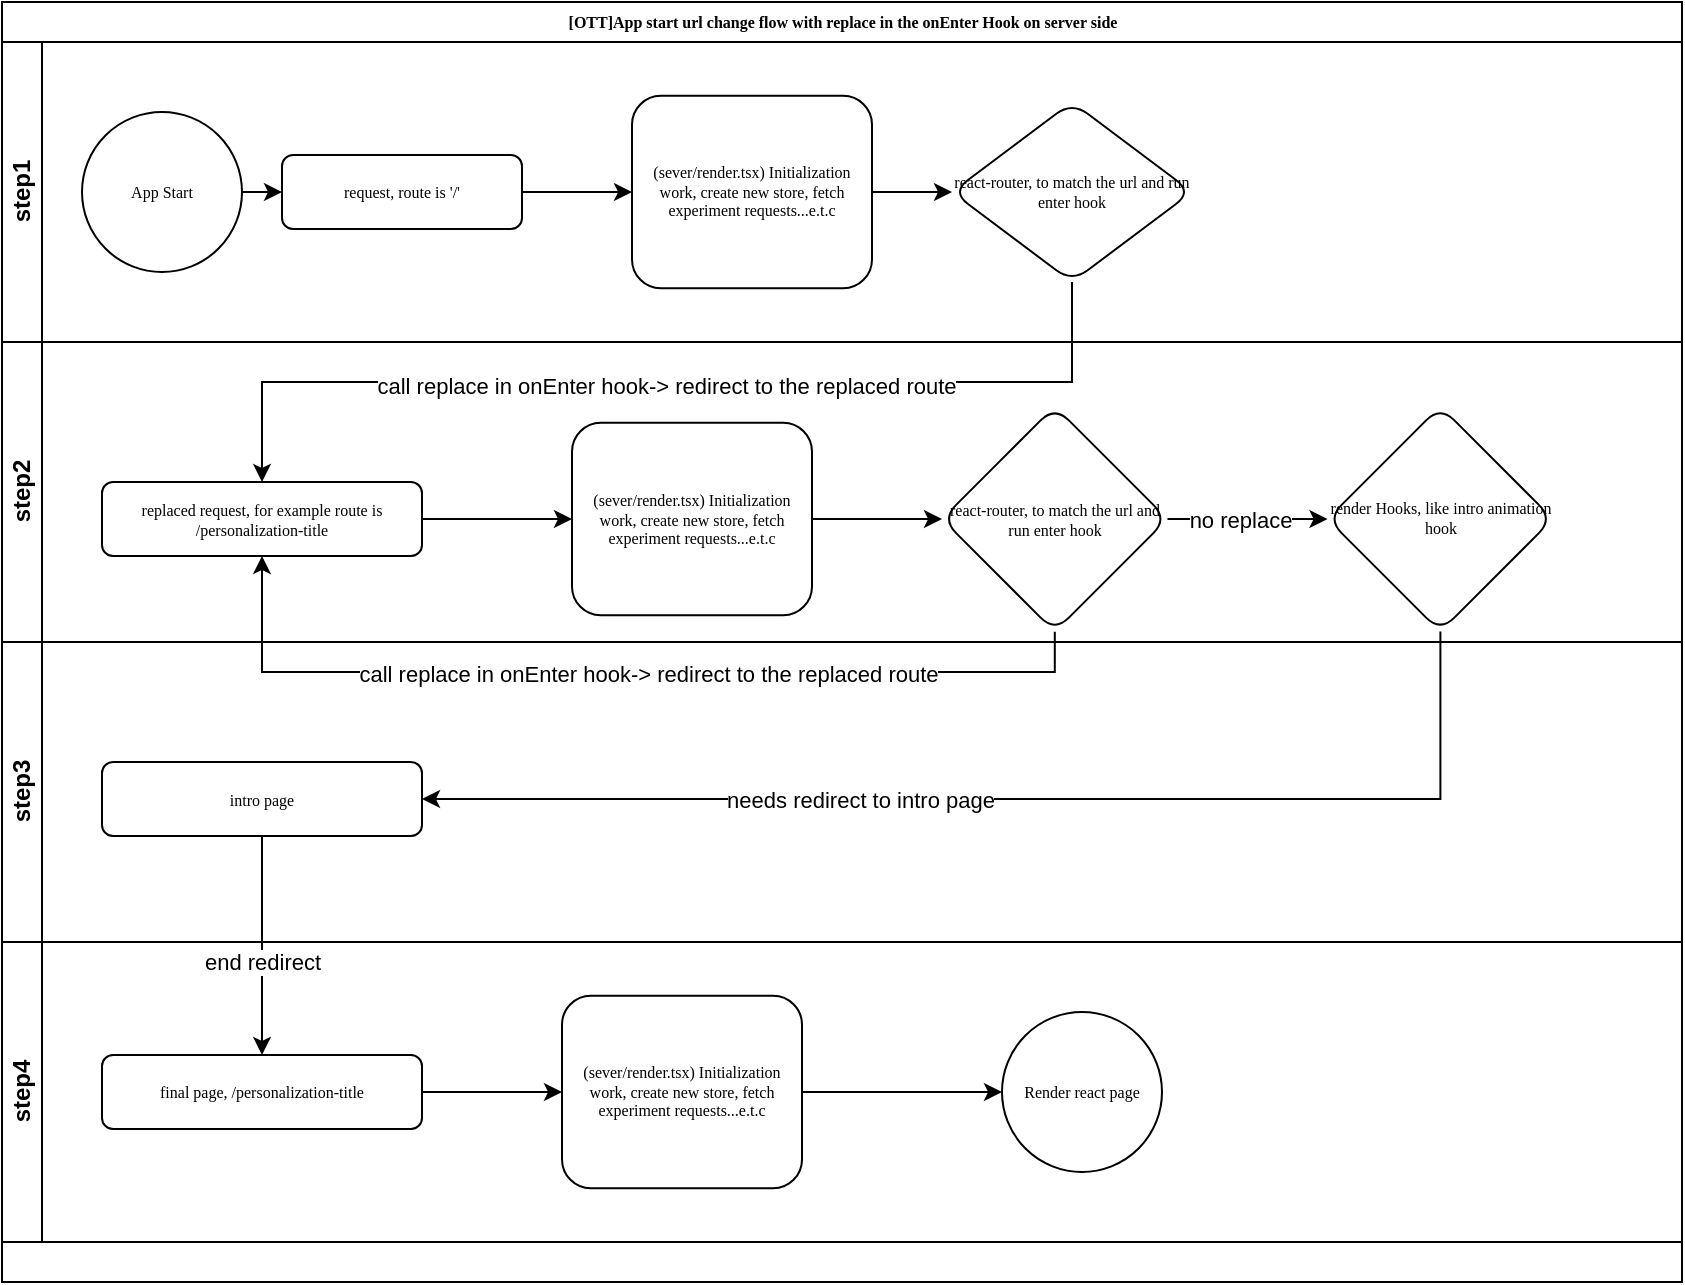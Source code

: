 <mxfile version="21.8.2" type="github">
  <diagram name="Page-1" id="c7488fd3-1785-93aa-aadb-54a6760d102a">
    <mxGraphModel dx="1242" dy="785" grid="1" gridSize="10" guides="1" tooltips="1" connect="1" arrows="1" fold="1" page="1" pageScale="1" pageWidth="1100" pageHeight="850" background="none" math="0" shadow="0">
      <root>
        <mxCell id="0" />
        <mxCell id="1" parent="0" />
        <mxCell id="2b4e8129b02d487f-1" value="[OTT]App start url change flow with replace in the onEnter Hook on server side" style="swimlane;html=1;childLayout=stackLayout;horizontal=1;startSize=20;horizontalStack=0;rounded=0;shadow=0;labelBackgroundColor=none;strokeWidth=1;fontFamily=Verdana;fontSize=8;align=center;" parent="1" vertex="1">
          <mxGeometry x="170" y="80" width="840" height="640" as="geometry" />
        </mxCell>
        <mxCell id="2b4e8129b02d487f-2" value="step1" style="swimlane;html=1;startSize=20;horizontal=0;" parent="2b4e8129b02d487f-1" vertex="1">
          <mxGeometry y="20" width="840" height="150" as="geometry" />
        </mxCell>
        <mxCell id="-VR4b3KlCiKQWBAZH447-3" value="" style="edgeStyle=orthogonalEdgeStyle;rounded=0;orthogonalLoop=1;jettySize=auto;html=1;" edge="1" parent="2b4e8129b02d487f-2" source="2b4e8129b02d487f-6" target="-VR4b3KlCiKQWBAZH447-2">
          <mxGeometry relative="1" as="geometry" />
        </mxCell>
        <mxCell id="2b4e8129b02d487f-6" value="request, route is &#39;/&#39;" style="rounded=1;whiteSpace=wrap;html=1;shadow=0;labelBackgroundColor=none;strokeWidth=1;fontFamily=Verdana;fontSize=8;align=center;" parent="2b4e8129b02d487f-2" vertex="1">
          <mxGeometry x="140" y="56.5" width="120" height="37" as="geometry" />
        </mxCell>
        <mxCell id="-VR4b3KlCiKQWBAZH447-7" value="" style="edgeStyle=orthogonalEdgeStyle;rounded=0;orthogonalLoop=1;jettySize=auto;html=1;" edge="1" parent="2b4e8129b02d487f-2" source="-VR4b3KlCiKQWBAZH447-2" target="-VR4b3KlCiKQWBAZH447-6">
          <mxGeometry relative="1" as="geometry" />
        </mxCell>
        <mxCell id="-VR4b3KlCiKQWBAZH447-2" value="(sever/render.tsx) Initialization work, create new store, fetch experiment requests...e.t.c" style="whiteSpace=wrap;html=1;fontSize=8;fontFamily=Verdana;rounded=1;shadow=0;labelBackgroundColor=none;strokeWidth=1;" vertex="1" parent="2b4e8129b02d487f-2">
          <mxGeometry x="315" y="26.88" width="120" height="96.25" as="geometry" />
        </mxCell>
        <mxCell id="-VR4b3KlCiKQWBAZH447-6" value="react-router, to match the url and run enter hook" style="rhombus;whiteSpace=wrap;html=1;fontSize=8;fontFamily=Verdana;rounded=1;shadow=0;labelBackgroundColor=none;strokeWidth=1;" vertex="1" parent="2b4e8129b02d487f-2">
          <mxGeometry x="475" y="30" width="120" height="90" as="geometry" />
        </mxCell>
        <mxCell id="-VR4b3KlCiKQWBAZH447-12" style="edgeStyle=orthogonalEdgeStyle;rounded=0;orthogonalLoop=1;jettySize=auto;html=1;exitX=1;exitY=0.5;exitDx=0;exitDy=0;entryX=0;entryY=0.5;entryDx=0;entryDy=0;" edge="1" parent="2b4e8129b02d487f-2" source="-VR4b3KlCiKQWBAZH447-10" target="2b4e8129b02d487f-6">
          <mxGeometry relative="1" as="geometry" />
        </mxCell>
        <mxCell id="-VR4b3KlCiKQWBAZH447-10" value="App Start" style="ellipse;whiteSpace=wrap;html=1;fontSize=8;fontFamily=Verdana;rounded=1;shadow=0;labelBackgroundColor=none;strokeWidth=1;" vertex="1" parent="2b4e8129b02d487f-2">
          <mxGeometry x="40" y="35" width="80" height="80" as="geometry" />
        </mxCell>
        <mxCell id="2b4e8129b02d487f-3" value="step2" style="swimlane;html=1;startSize=20;horizontal=0;" parent="2b4e8129b02d487f-1" vertex="1">
          <mxGeometry y="170" width="840" height="150" as="geometry" />
        </mxCell>
        <mxCell id="-VR4b3KlCiKQWBAZH447-14" style="edgeStyle=orthogonalEdgeStyle;rounded=0;orthogonalLoop=1;jettySize=auto;html=1;exitX=1;exitY=0.5;exitDx=0;exitDy=0;entryX=0;entryY=0.5;entryDx=0;entryDy=0;" edge="1" parent="2b4e8129b02d487f-3" source="2b4e8129b02d487f-12" target="-VR4b3KlCiKQWBAZH447-13">
          <mxGeometry relative="1" as="geometry" />
        </mxCell>
        <mxCell id="2b4e8129b02d487f-12" value="replaced request, for example route is /personalization-title" style="rounded=1;whiteSpace=wrap;html=1;shadow=0;labelBackgroundColor=none;strokeWidth=1;fontFamily=Verdana;fontSize=8;align=center;" parent="2b4e8129b02d487f-3" vertex="1">
          <mxGeometry x="50" y="70" width="160" height="37" as="geometry" />
        </mxCell>
        <mxCell id="-VR4b3KlCiKQWBAZH447-16" value="" style="edgeStyle=orthogonalEdgeStyle;rounded=0;orthogonalLoop=1;jettySize=auto;html=1;" edge="1" parent="2b4e8129b02d487f-3" source="-VR4b3KlCiKQWBAZH447-13" target="-VR4b3KlCiKQWBAZH447-15">
          <mxGeometry relative="1" as="geometry" />
        </mxCell>
        <mxCell id="-VR4b3KlCiKQWBAZH447-13" value="(sever/render.tsx) Initialization work, create new store, fetch experiment requests...e.t.c" style="whiteSpace=wrap;html=1;fontSize=8;fontFamily=Verdana;rounded=1;shadow=0;labelBackgroundColor=none;strokeWidth=1;" vertex="1" parent="2b4e8129b02d487f-3">
          <mxGeometry x="285" y="40.38" width="120" height="96.25" as="geometry" />
        </mxCell>
        <mxCell id="-VR4b3KlCiKQWBAZH447-17" style="edgeStyle=orthogonalEdgeStyle;rounded=0;orthogonalLoop=1;jettySize=auto;html=1;entryX=0.5;entryY=1;entryDx=0;entryDy=0;" edge="1" parent="2b4e8129b02d487f-3" source="-VR4b3KlCiKQWBAZH447-15" target="2b4e8129b02d487f-12">
          <mxGeometry relative="1" as="geometry">
            <mxPoint x="230" y="160" as="targetPoint" />
            <Array as="points">
              <mxPoint x="526" y="165" />
              <mxPoint x="130" y="165" />
            </Array>
          </mxGeometry>
        </mxCell>
        <mxCell id="-VR4b3KlCiKQWBAZH447-18" value="call replace in onEnter hook-&amp;gt; redirect to the replaced route" style="edgeLabel;html=1;align=center;verticalAlign=middle;resizable=0;points=[];" vertex="1" connectable="0" parent="-VR4b3KlCiKQWBAZH447-17">
          <mxGeometry x="-0.058" y="1" relative="1" as="geometry">
            <mxPoint as="offset" />
          </mxGeometry>
        </mxCell>
        <mxCell id="-VR4b3KlCiKQWBAZH447-20" value="" style="edgeStyle=orthogonalEdgeStyle;rounded=0;orthogonalLoop=1;jettySize=auto;html=1;" edge="1" parent="2b4e8129b02d487f-3" source="-VR4b3KlCiKQWBAZH447-15" target="-VR4b3KlCiKQWBAZH447-19">
          <mxGeometry relative="1" as="geometry" />
        </mxCell>
        <mxCell id="-VR4b3KlCiKQWBAZH447-21" value="no replace" style="edgeLabel;html=1;align=center;verticalAlign=middle;resizable=0;points=[];" vertex="1" connectable="0" parent="-VR4b3KlCiKQWBAZH447-20">
          <mxGeometry x="-0.094" relative="1" as="geometry">
            <mxPoint as="offset" />
          </mxGeometry>
        </mxCell>
        <mxCell id="-VR4b3KlCiKQWBAZH447-15" value="react-router, to match the url and run enter hook" style="rhombus;whiteSpace=wrap;html=1;fontSize=8;fontFamily=Verdana;rounded=1;shadow=0;labelBackgroundColor=none;strokeWidth=1;" vertex="1" parent="2b4e8129b02d487f-3">
          <mxGeometry x="470" y="32.13" width="112.75" height="112.75" as="geometry" />
        </mxCell>
        <mxCell id="-VR4b3KlCiKQWBAZH447-19" value="render Hooks, like intro animation hook" style="rhombus;whiteSpace=wrap;html=1;fontSize=8;fontFamily=Verdana;rounded=1;shadow=0;labelBackgroundColor=none;strokeWidth=1;" vertex="1" parent="2b4e8129b02d487f-3">
          <mxGeometry x="662.75" y="32.12" width="112.75" height="112.75" as="geometry" />
        </mxCell>
        <mxCell id="-VR4b3KlCiKQWBAZH447-8" style="edgeStyle=orthogonalEdgeStyle;rounded=0;orthogonalLoop=1;jettySize=auto;html=1;exitX=0.5;exitY=1;exitDx=0;exitDy=0;entryX=0.5;entryY=0;entryDx=0;entryDy=0;" edge="1" parent="2b4e8129b02d487f-1" source="-VR4b3KlCiKQWBAZH447-6" target="2b4e8129b02d487f-12">
          <mxGeometry relative="1" as="geometry">
            <mxPoint x="150" y="220" as="targetPoint" />
          </mxGeometry>
        </mxCell>
        <mxCell id="-VR4b3KlCiKQWBAZH447-9" value="call replace in onEnter hook-&amp;gt; redirect to the replaced route" style="edgeLabel;html=1;align=center;verticalAlign=middle;resizable=0;points=[];" vertex="1" connectable="0" parent="-VR4b3KlCiKQWBAZH447-8">
          <mxGeometry x="0.003" y="2" relative="1" as="geometry">
            <mxPoint as="offset" />
          </mxGeometry>
        </mxCell>
        <mxCell id="-VR4b3KlCiKQWBAZH447-25" style="edgeStyle=orthogonalEdgeStyle;rounded=0;orthogonalLoop=1;jettySize=auto;html=1;entryX=1;entryY=0.5;entryDx=0;entryDy=0;" edge="1" parent="2b4e8129b02d487f-1" source="-VR4b3KlCiKQWBAZH447-19" target="-VR4b3KlCiKQWBAZH447-23">
          <mxGeometry relative="1" as="geometry">
            <Array as="points">
              <mxPoint x="719" y="399" />
            </Array>
          </mxGeometry>
        </mxCell>
        <mxCell id="-VR4b3KlCiKQWBAZH447-26" value="needs redirect to intro page" style="edgeLabel;html=1;align=center;verticalAlign=middle;resizable=0;points=[];" vertex="1" connectable="0" parent="-VR4b3KlCiKQWBAZH447-25">
          <mxGeometry x="0.261" relative="1" as="geometry">
            <mxPoint as="offset" />
          </mxGeometry>
        </mxCell>
        <mxCell id="2b4e8129b02d487f-4" value="step3" style="swimlane;html=1;startSize=20;horizontal=0;" parent="2b4e8129b02d487f-1" vertex="1">
          <mxGeometry y="320" width="840" height="150" as="geometry" />
        </mxCell>
        <mxCell id="-VR4b3KlCiKQWBAZH447-23" value="intro page" style="rounded=1;whiteSpace=wrap;html=1;shadow=0;labelBackgroundColor=none;strokeWidth=1;fontFamily=Verdana;fontSize=8;align=center;" vertex="1" parent="2b4e8129b02d487f-4">
          <mxGeometry x="50" y="60" width="160" height="37" as="geometry" />
        </mxCell>
        <mxCell id="-VR4b3KlCiKQWBAZH447-28" value="step4" style="swimlane;html=1;startSize=20;horizontal=0;" vertex="1" parent="2b4e8129b02d487f-1">
          <mxGeometry y="470" width="840" height="150" as="geometry" />
        </mxCell>
        <mxCell id="-VR4b3KlCiKQWBAZH447-35" style="edgeStyle=orthogonalEdgeStyle;rounded=0;orthogonalLoop=1;jettySize=auto;html=1;exitX=1;exitY=0.5;exitDx=0;exitDy=0;entryX=0;entryY=0.5;entryDx=0;entryDy=0;" edge="1" parent="-VR4b3KlCiKQWBAZH447-28" source="-VR4b3KlCiKQWBAZH447-30" target="-VR4b3KlCiKQWBAZH447-34">
          <mxGeometry relative="1" as="geometry" />
        </mxCell>
        <mxCell id="-VR4b3KlCiKQWBAZH447-30" value="final page, /personalization-title" style="rounded=1;whiteSpace=wrap;html=1;shadow=0;labelBackgroundColor=none;strokeWidth=1;fontFamily=Verdana;fontSize=8;align=center;" vertex="1" parent="-VR4b3KlCiKQWBAZH447-28">
          <mxGeometry x="50" y="56.5" width="160" height="37" as="geometry" />
        </mxCell>
        <mxCell id="-VR4b3KlCiKQWBAZH447-38" value="" style="edgeStyle=orthogonalEdgeStyle;rounded=0;orthogonalLoop=1;jettySize=auto;html=1;" edge="1" parent="-VR4b3KlCiKQWBAZH447-28" source="-VR4b3KlCiKQWBAZH447-34" target="-VR4b3KlCiKQWBAZH447-37">
          <mxGeometry relative="1" as="geometry" />
        </mxCell>
        <mxCell id="-VR4b3KlCiKQWBAZH447-34" value="(sever/render.tsx) Initialization work, create new store, fetch experiment requests...e.t.c" style="whiteSpace=wrap;html=1;fontSize=8;fontFamily=Verdana;rounded=1;shadow=0;labelBackgroundColor=none;strokeWidth=1;" vertex="1" parent="-VR4b3KlCiKQWBAZH447-28">
          <mxGeometry x="280" y="26.88" width="120" height="96.25" as="geometry" />
        </mxCell>
        <mxCell id="-VR4b3KlCiKQWBAZH447-37" value="Render react page" style="ellipse;whiteSpace=wrap;html=1;fontSize=8;fontFamily=Verdana;rounded=1;shadow=0;labelBackgroundColor=none;strokeWidth=1;" vertex="1" parent="-VR4b3KlCiKQWBAZH447-28">
          <mxGeometry x="500" y="35.005" width="80" height="80" as="geometry" />
        </mxCell>
        <mxCell id="-VR4b3KlCiKQWBAZH447-32" style="edgeStyle=orthogonalEdgeStyle;rounded=0;orthogonalLoop=1;jettySize=auto;html=1;" edge="1" parent="2b4e8129b02d487f-1" source="-VR4b3KlCiKQWBAZH447-23" target="-VR4b3KlCiKQWBAZH447-30">
          <mxGeometry relative="1" as="geometry" />
        </mxCell>
        <mxCell id="-VR4b3KlCiKQWBAZH447-33" value="end redirect" style="edgeLabel;html=1;align=center;verticalAlign=middle;resizable=0;points=[];" vertex="1" connectable="0" parent="-VR4b3KlCiKQWBAZH447-32">
          <mxGeometry x="-0.014" y="-1" relative="1" as="geometry">
            <mxPoint x="1" y="9" as="offset" />
          </mxGeometry>
        </mxCell>
      </root>
    </mxGraphModel>
  </diagram>
</mxfile>
